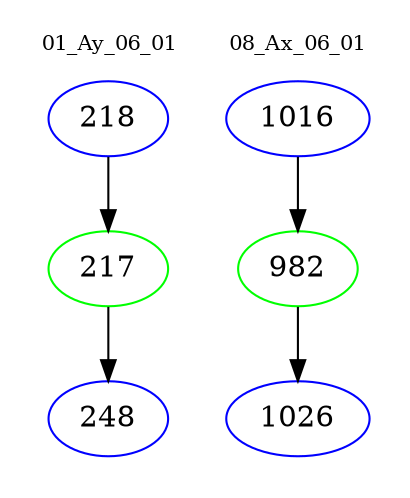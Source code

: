 digraph{
subgraph cluster_0 {
color = white
label = "01_Ay_06_01";
fontsize=10;
T0_218 [label="218", color="blue"]
T0_218 -> T0_217 [color="black"]
T0_217 [label="217", color="green"]
T0_217 -> T0_248 [color="black"]
T0_248 [label="248", color="blue"]
}
subgraph cluster_1 {
color = white
label = "08_Ax_06_01";
fontsize=10;
T1_1016 [label="1016", color="blue"]
T1_1016 -> T1_982 [color="black"]
T1_982 [label="982", color="green"]
T1_982 -> T1_1026 [color="black"]
T1_1026 [label="1026", color="blue"]
}
}
